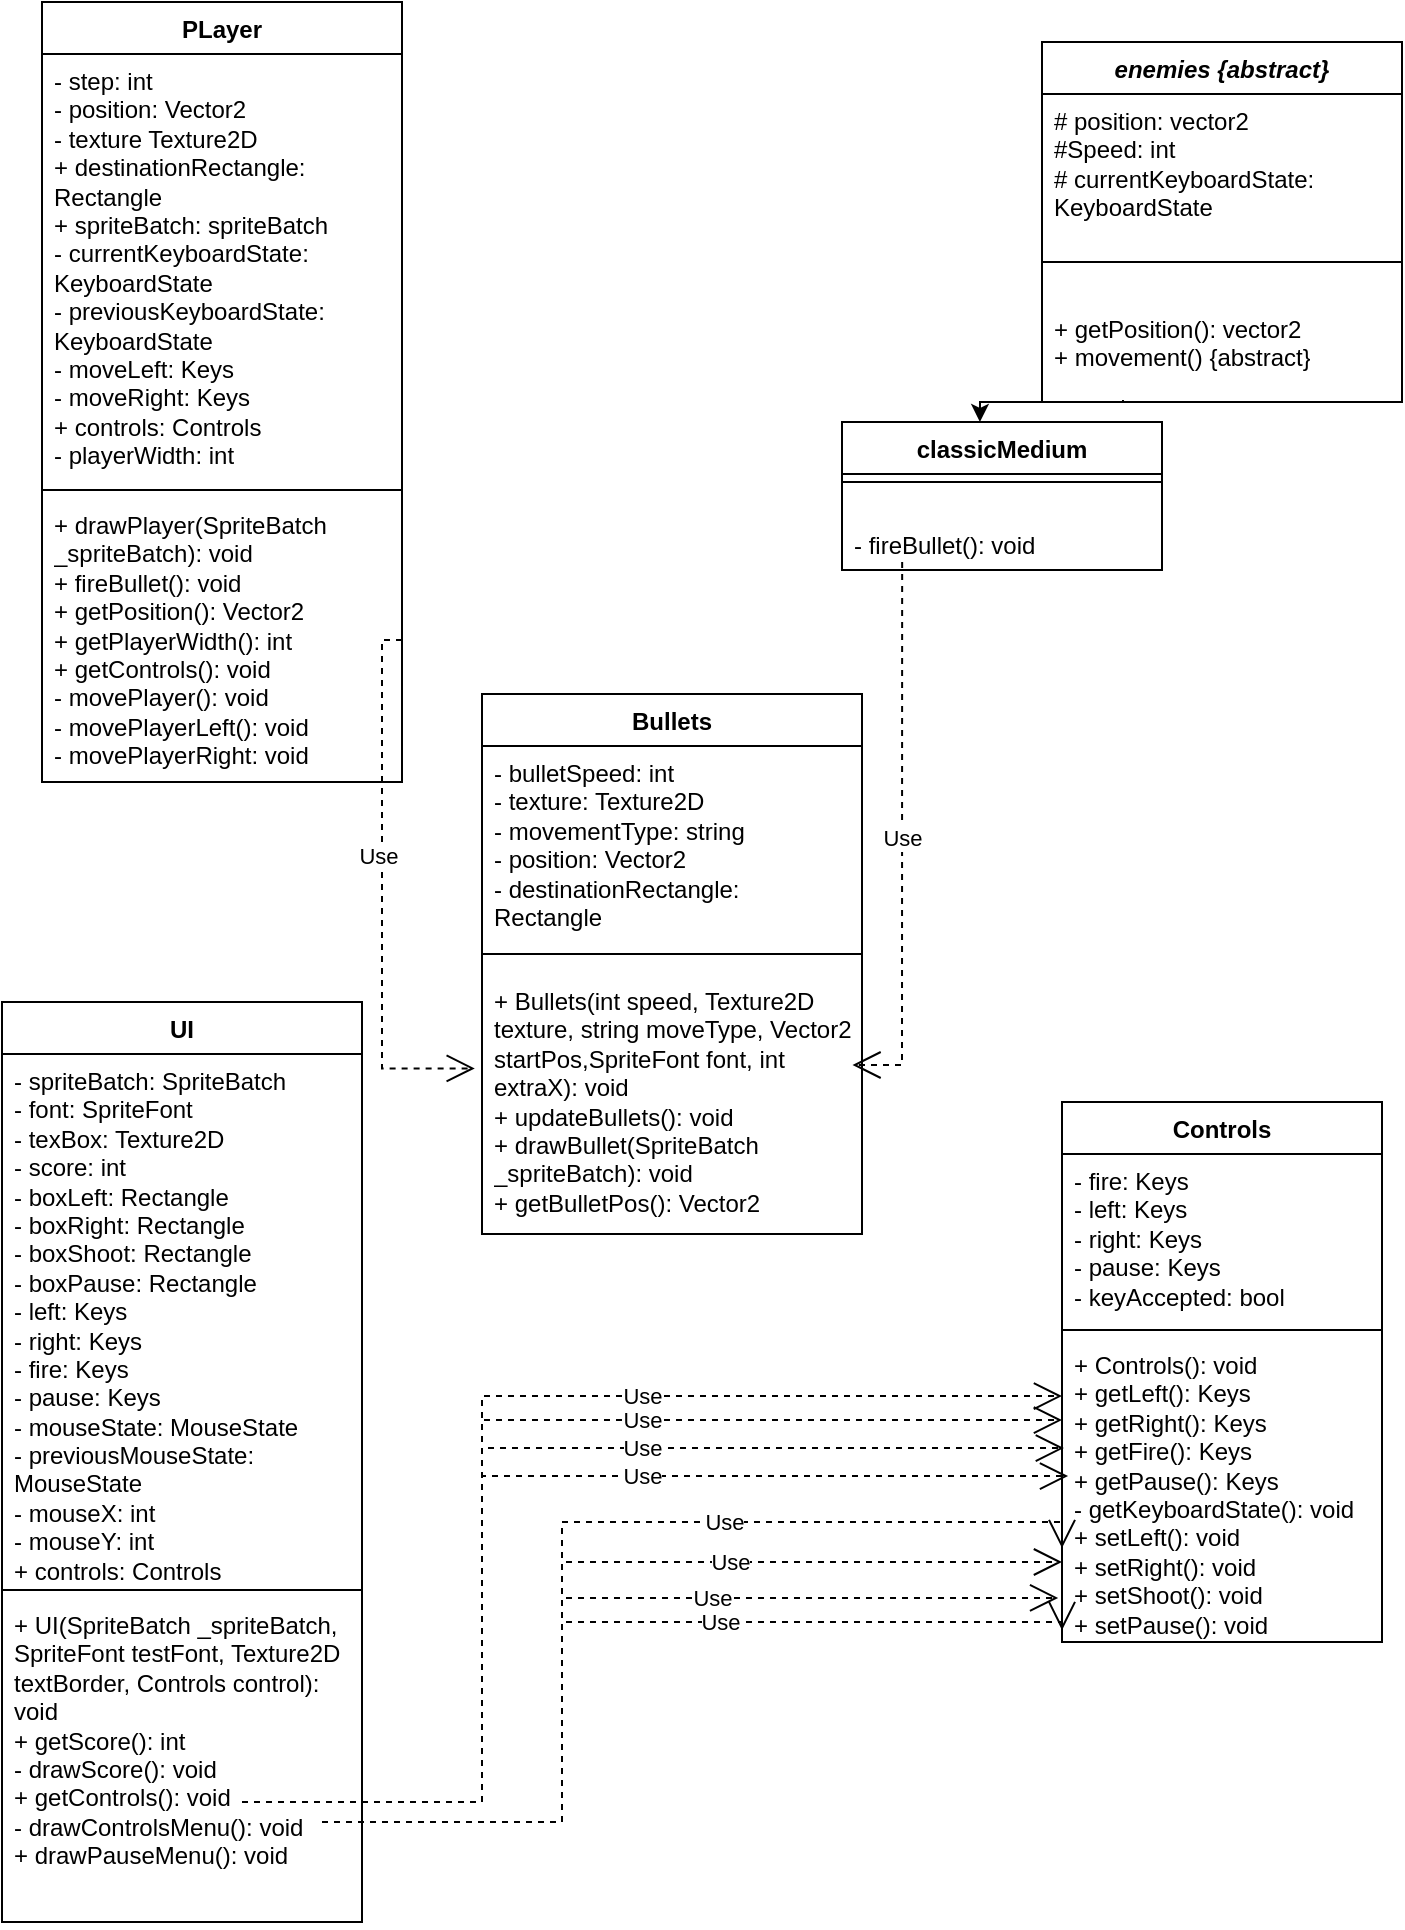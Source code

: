 <mxfile version="24.7.7">
  <diagram name="Page-1" id="3UHZmM7Ke-vPty7Pjn6x">
    <mxGraphModel dx="1434" dy="1922" grid="1" gridSize="10" guides="1" tooltips="1" connect="1" arrows="1" fold="1" page="1" pageScale="1" pageWidth="827" pageHeight="1169" math="0" shadow="0">
      <root>
        <mxCell id="0" />
        <mxCell id="1" parent="0" />
        <mxCell id="aG3-FBEn-xcIMeHSPdLN-6" value="" style="endArrow=classic;html=1;rounded=0;exitX=0.225;exitY=0.98;exitDx=0;exitDy=0;exitPerimeter=0;entryX=0.431;entryY=0;entryDx=0;entryDy=0;entryPerimeter=0;edgeStyle=orthogonalEdgeStyle;" parent="1" source="aG3-FBEn-xcIMeHSPdLN-17" target="aG3-FBEn-xcIMeHSPdLN-2" edge="1">
          <mxGeometry width="50" height="50" relative="1" as="geometry">
            <mxPoint x="530" y="270" as="sourcePoint" />
            <mxPoint x="570" y="200" as="targetPoint" />
            <Array as="points">
              <mxPoint x="581" y="190" />
              <mxPoint x="509" y="190" />
            </Array>
          </mxGeometry>
        </mxCell>
        <mxCell id="aG3-FBEn-xcIMeHSPdLN-2" value="classicMedium" style="swimlane;fontStyle=1;align=center;verticalAlign=top;childLayout=stackLayout;horizontal=1;startSize=26;horizontalStack=0;resizeParent=1;resizeParentMax=0;resizeLast=0;collapsible=1;marginBottom=0;whiteSpace=wrap;html=1;" parent="1" vertex="1">
          <mxGeometry x="440" y="200" width="160" height="74" as="geometry" />
        </mxCell>
        <mxCell id="aG3-FBEn-xcIMeHSPdLN-4" value="" style="line;strokeWidth=1;fillColor=none;align=left;verticalAlign=middle;spacingTop=-1;spacingLeft=3;spacingRight=3;rotatable=0;labelPosition=right;points=[];portConstraint=eastwest;strokeColor=inherit;" parent="aG3-FBEn-xcIMeHSPdLN-2" vertex="1">
          <mxGeometry y="26" width="160" height="8" as="geometry" />
        </mxCell>
        <mxCell id="aG3-FBEn-xcIMeHSPdLN-5" value="&lt;div&gt;&lt;br&gt;&lt;/div&gt;&lt;div&gt;- fireBullet(): void&lt;br&gt;&lt;/div&gt;" style="text;strokeColor=none;fillColor=none;align=left;verticalAlign=top;spacingLeft=4;spacingRight=4;overflow=hidden;rotatable=0;points=[[0,0.5],[1,0.5]];portConstraint=eastwest;whiteSpace=wrap;html=1;" parent="aG3-FBEn-xcIMeHSPdLN-2" vertex="1">
          <mxGeometry y="34" width="160" height="40" as="geometry" />
        </mxCell>
        <mxCell id="aG3-FBEn-xcIMeHSPdLN-14" value="&lt;i&gt;enemies {abstract}&lt;/i&gt;" style="swimlane;fontStyle=1;align=center;verticalAlign=top;childLayout=stackLayout;horizontal=1;startSize=26;horizontalStack=0;resizeParent=1;resizeParentMax=0;resizeLast=0;collapsible=1;marginBottom=0;whiteSpace=wrap;html=1;" parent="1" vertex="1">
          <mxGeometry x="540" y="10" width="180" height="180" as="geometry" />
        </mxCell>
        <mxCell id="aG3-FBEn-xcIMeHSPdLN-15" value="&lt;div&gt;# position: vector2&lt;/div&gt;&lt;div&gt;#Speed: int&lt;br&gt;&lt;/div&gt;&lt;div&gt;# currentKeyboardState: KeyboardState&lt;br&gt;&lt;/div&gt;&lt;div&gt;# oldKeyboardState: KeyboardState&lt;br&gt;&lt;/div&gt;" style="text;strokeColor=none;fillColor=none;align=left;verticalAlign=top;spacingLeft=4;spacingRight=4;overflow=hidden;rotatable=0;points=[[0,0.5],[1,0.5]];portConstraint=eastwest;whiteSpace=wrap;html=1;" parent="aG3-FBEn-xcIMeHSPdLN-14" vertex="1">
          <mxGeometry y="26" width="180" height="64" as="geometry" />
        </mxCell>
        <mxCell id="aG3-FBEn-xcIMeHSPdLN-16" value="" style="line;strokeWidth=1;fillColor=none;align=left;verticalAlign=middle;spacingTop=-1;spacingLeft=3;spacingRight=3;rotatable=0;labelPosition=right;points=[];portConstraint=eastwest;strokeColor=inherit;" parent="aG3-FBEn-xcIMeHSPdLN-14" vertex="1">
          <mxGeometry y="90" width="180" height="40" as="geometry" />
        </mxCell>
        <mxCell id="aG3-FBEn-xcIMeHSPdLN-17" value="+ getPosition(): vector2&lt;div&gt;+ movement() {abstract}&lt;/div&gt;" style="text;strokeColor=none;fillColor=none;align=left;verticalAlign=top;spacingLeft=4;spacingRight=4;overflow=hidden;rotatable=0;points=[[0,0.5],[1,0.5]];portConstraint=eastwest;whiteSpace=wrap;html=1;" parent="aG3-FBEn-xcIMeHSPdLN-14" vertex="1">
          <mxGeometry y="130" width="180" height="50" as="geometry" />
        </mxCell>
        <mxCell id="20v84tuSXwCvoqjZslGX-1" value="UI" style="swimlane;fontStyle=1;align=center;verticalAlign=top;childLayout=stackLayout;horizontal=1;startSize=26;horizontalStack=0;resizeParent=1;resizeParentMax=0;resizeLast=0;collapsible=1;marginBottom=0;whiteSpace=wrap;html=1;" parent="1" vertex="1">
          <mxGeometry x="20" y="490" width="180" height="460" as="geometry" />
        </mxCell>
        <mxCell id="20v84tuSXwCvoqjZslGX-2" value="&lt;div&gt;- spriteBatch: SpriteBatch&lt;/div&gt;&lt;div&gt;- font: SpriteFont&lt;br&gt;&lt;/div&gt;&lt;div&gt;- texBox: Texture2D&lt;br&gt;&lt;/div&gt;&lt;div&gt;- score: int&lt;/div&gt;&lt;div&gt;- boxLeft: Rectangle&lt;/div&gt;&lt;div&gt;- boxRight: Rectangle&lt;/div&gt;&lt;div&gt;- boxShoot: Rectangle&lt;/div&gt;&lt;div&gt;- boxPause: Rectangle&lt;/div&gt;&lt;div&gt;- left: Keys&lt;/div&gt;&lt;div&gt;- right: Keys&lt;/div&gt;&lt;div&gt;- fire: Keys&lt;/div&gt;&lt;div&gt;- pause: Keys&lt;/div&gt;&lt;div&gt;- mouseState: MouseState&lt;/div&gt;&lt;div&gt;- previousMouseState: MouseState&lt;/div&gt;&lt;div&gt;- mouseX: int&lt;/div&gt;&lt;div&gt;- mouseY: int&lt;/div&gt;&lt;div&gt;+ controls: Controls&lt;br&gt;&lt;/div&gt;" style="text;strokeColor=none;fillColor=none;align=left;verticalAlign=top;spacingLeft=4;spacingRight=4;overflow=hidden;rotatable=0;points=[[0,0.5],[1,0.5]];portConstraint=eastwest;whiteSpace=wrap;html=1;" parent="20v84tuSXwCvoqjZslGX-1" vertex="1">
          <mxGeometry y="26" width="180" height="264" as="geometry" />
        </mxCell>
        <mxCell id="20v84tuSXwCvoqjZslGX-3" value="" style="line;strokeWidth=1;fillColor=none;align=left;verticalAlign=middle;spacingTop=-1;spacingLeft=3;spacingRight=3;rotatable=0;labelPosition=right;points=[];portConstraint=eastwest;strokeColor=inherit;" parent="20v84tuSXwCvoqjZslGX-1" vertex="1">
          <mxGeometry y="290" width="180" height="8" as="geometry" />
        </mxCell>
        <mxCell id="20v84tuSXwCvoqjZslGX-4" value="&lt;div&gt;+ UI(SpriteBatch _spriteBatch, SpriteFont testFont, Texture2D textBorder, Controls control): void&lt;br&gt;&lt;/div&gt;&lt;div&gt;+ getScore(): int&lt;/div&gt;&lt;div&gt;- drawScore(): void&lt;br&gt;&lt;/div&gt;&lt;div&gt;+ getControls(): void&lt;/div&gt;&lt;div&gt;- drawControlsMenu(): void&lt;/div&gt;&lt;div&gt;+ drawPauseMenu(): void&lt;br&gt;&lt;/div&gt;" style="text;strokeColor=none;fillColor=none;align=left;verticalAlign=top;spacingLeft=4;spacingRight=4;overflow=hidden;rotatable=0;points=[[0,0.5],[1,0.5]];portConstraint=eastwest;whiteSpace=wrap;html=1;" parent="20v84tuSXwCvoqjZslGX-1" vertex="1">
          <mxGeometry y="298" width="180" height="162" as="geometry" />
        </mxCell>
        <mxCell id="zVuvv38M6NZ8cvIJo6XP-5" value="Use" style="endArrow=open;endSize=12;dashed=1;html=1;rounded=0;entryX=0;entryY=0.191;entryDx=0;entryDy=0;entryPerimeter=0;edgeStyle=orthogonalEdgeStyle;" edge="1" parent="20v84tuSXwCvoqjZslGX-1" target="zVuvv38M6NZ8cvIJo6XP-4">
          <mxGeometry x="0.315" width="160" relative="1" as="geometry">
            <mxPoint x="120" y="400" as="sourcePoint" />
            <mxPoint x="280" y="400" as="targetPoint" />
            <Array as="points">
              <mxPoint x="240" y="400" />
              <mxPoint x="240" y="197" />
            </Array>
            <mxPoint as="offset" />
          </mxGeometry>
        </mxCell>
        <mxCell id="zVuvv38M6NZ8cvIJo6XP-7" value="Use" style="endArrow=open;endSize=12;dashed=1;html=1;rounded=0;entryX=0.006;entryY=0.362;entryDx=0;entryDy=0;entryPerimeter=0;edgeStyle=orthogonalEdgeStyle;" edge="1" parent="20v84tuSXwCvoqjZslGX-1" target="zVuvv38M6NZ8cvIJo6XP-4">
          <mxGeometry x="0.282" width="160" relative="1" as="geometry">
            <mxPoint x="120" y="400" as="sourcePoint" />
            <mxPoint x="280" y="400" as="targetPoint" />
            <Array as="points">
              <mxPoint x="240" y="400" />
              <mxPoint x="240" y="223" />
            </Array>
            <mxPoint as="offset" />
          </mxGeometry>
        </mxCell>
        <mxCell id="zVuvv38M6NZ8cvIJo6XP-9" value="Use" style="endArrow=open;endSize=12;dashed=1;html=1;rounded=0;entryX=0.019;entryY=0.454;entryDx=0;entryDy=0;entryPerimeter=0;edgeStyle=orthogonalEdgeStyle;" edge="1" parent="20v84tuSXwCvoqjZslGX-1" target="zVuvv38M6NZ8cvIJo6XP-4">
          <mxGeometry x="0.26" width="160" relative="1" as="geometry">
            <mxPoint x="120" y="400" as="sourcePoint" />
            <mxPoint x="280" y="400" as="targetPoint" />
            <Array as="points">
              <mxPoint x="240" y="400" />
              <mxPoint x="240" y="237" />
            </Array>
            <mxPoint as="offset" />
          </mxGeometry>
        </mxCell>
        <mxCell id="jiuZyo9_bgGgw_j3xlU9-1" value="PLayer" style="swimlane;fontStyle=1;align=center;verticalAlign=top;childLayout=stackLayout;horizontal=1;startSize=26;horizontalStack=0;resizeParent=1;resizeParentMax=0;resizeLast=0;collapsible=1;marginBottom=0;whiteSpace=wrap;html=1;" parent="1" vertex="1">
          <mxGeometry x="40" y="-10" width="180" height="390" as="geometry" />
        </mxCell>
        <mxCell id="jiuZyo9_bgGgw_j3xlU9-2" value="&lt;div&gt;- step: int&lt;/div&gt;&lt;div&gt;- position: Vector2&lt;/div&gt;&lt;div&gt;- texture Texture2D&lt;/div&gt;&lt;div&gt;+ destinationRectangle: Rectangle&lt;/div&gt;&lt;div&gt;+ spriteBatch: spriteBatch&lt;/div&gt;&lt;div&gt;- currentKeyboardState: KeyboardState&lt;/div&gt;&lt;div&gt;- previousKeyboardState: KeyboardState&lt;/div&gt;&lt;div&gt;- moveLeft: Keys&lt;br&gt;&lt;/div&gt;&lt;div&gt;- moveRight: Keys&lt;/div&gt;&lt;div&gt;+ controls: Controls&lt;/div&gt;&lt;div&gt;- playerWidth: int&lt;br&gt;&lt;/div&gt;" style="text;strokeColor=none;fillColor=none;align=left;verticalAlign=top;spacingLeft=4;spacingRight=4;overflow=hidden;rotatable=0;points=[[0,0.5],[1,0.5]];portConstraint=eastwest;whiteSpace=wrap;html=1;" parent="jiuZyo9_bgGgw_j3xlU9-1" vertex="1">
          <mxGeometry y="26" width="180" height="214" as="geometry" />
        </mxCell>
        <mxCell id="jiuZyo9_bgGgw_j3xlU9-3" value="" style="line;strokeWidth=1;fillColor=none;align=left;verticalAlign=middle;spacingTop=-1;spacingLeft=3;spacingRight=3;rotatable=0;labelPosition=right;points=[];portConstraint=eastwest;strokeColor=inherit;" parent="jiuZyo9_bgGgw_j3xlU9-1" vertex="1">
          <mxGeometry y="240" width="180" height="8" as="geometry" />
        </mxCell>
        <mxCell id="jiuZyo9_bgGgw_j3xlU9-4" value="&lt;div&gt;+ drawPlayer(SpriteBatch _spriteBatch): void&lt;/div&gt;&lt;div&gt;+ fireBullet(): void&lt;/div&gt;&lt;div&gt;+ getPosition(): Vector2&lt;/div&gt;&lt;div&gt;+ getPlayerWidth(): int&lt;/div&gt;&lt;div&gt;+ getControls(): void&lt;/div&gt;&lt;div&gt;- movePlayer(): void&lt;/div&gt;&lt;div&gt;- movePlayerLeft(): void&lt;/div&gt;&lt;div&gt;- movePlayerRight: void&lt;br&gt;&lt;/div&gt;" style="text;strokeColor=none;fillColor=none;align=left;verticalAlign=top;spacingLeft=4;spacingRight=4;overflow=hidden;rotatable=0;points=[[0,0.5],[1,0.5]];portConstraint=eastwest;whiteSpace=wrap;html=1;" parent="jiuZyo9_bgGgw_j3xlU9-1" vertex="1">
          <mxGeometry y="248" width="180" height="142" as="geometry" />
        </mxCell>
        <mxCell id="jiuZyo9_bgGgw_j3xlU9-5" value="Bullets" style="swimlane;fontStyle=1;align=center;verticalAlign=top;childLayout=stackLayout;horizontal=1;startSize=26;horizontalStack=0;resizeParent=1;resizeParentMax=0;resizeLast=0;collapsible=1;marginBottom=0;whiteSpace=wrap;html=1;" parent="1" vertex="1">
          <mxGeometry x="260" y="336" width="190" height="270" as="geometry" />
        </mxCell>
        <mxCell id="jiuZyo9_bgGgw_j3xlU9-6" value="&lt;div&gt;- bulletSpeed: int&lt;/div&gt;&lt;div&gt;- texture: Texture2D&lt;/div&gt;&lt;div&gt;- movementType: string&lt;/div&gt;&lt;div&gt;- position: Vector2&lt;/div&gt;&lt;div&gt;- destinationRectangle: Rectangle&lt;br&gt;&lt;/div&gt;" style="text;strokeColor=none;fillColor=none;align=left;verticalAlign=top;spacingLeft=4;spacingRight=4;overflow=hidden;rotatable=0;points=[[0,0.5],[1,0.5]];portConstraint=eastwest;whiteSpace=wrap;html=1;" parent="jiuZyo9_bgGgw_j3xlU9-5" vertex="1">
          <mxGeometry y="26" width="190" height="94" as="geometry" />
        </mxCell>
        <mxCell id="jiuZyo9_bgGgw_j3xlU9-7" value="" style="line;strokeWidth=1;fillColor=none;align=left;verticalAlign=middle;spacingTop=-1;spacingLeft=3;spacingRight=3;rotatable=0;labelPosition=right;points=[];portConstraint=eastwest;strokeColor=inherit;" parent="jiuZyo9_bgGgw_j3xlU9-5" vertex="1">
          <mxGeometry y="120" width="190" height="20" as="geometry" />
        </mxCell>
        <mxCell id="jiuZyo9_bgGgw_j3xlU9-8" value="&lt;div&gt;+ Bullets(int speed, Texture2D texture, string moveType, Vector2 startPos,SpriteFont font, int extraX): void&lt;/div&gt;&lt;div&gt;+ updateBullets(): void&lt;br&gt;&lt;/div&gt;&lt;div&gt;+ drawBullet(SpriteBatch _spriteBatch): void&lt;/div&gt;&lt;div&gt;+ getBulletPos(): Vector2&lt;br&gt;&lt;/div&gt;" style="text;strokeColor=none;fillColor=none;align=left;verticalAlign=top;spacingLeft=4;spacingRight=4;overflow=hidden;rotatable=0;points=[[0,0.5],[1,0.5]];portConstraint=eastwest;whiteSpace=wrap;html=1;" parent="jiuZyo9_bgGgw_j3xlU9-5" vertex="1">
          <mxGeometry y="140" width="190" height="130" as="geometry" />
        </mxCell>
        <mxCell id="jiuZyo9_bgGgw_j3xlU9-9" value="Use" style="endArrow=open;endSize=12;dashed=1;html=1;rounded=0;exitX=1;exitY=0.5;exitDx=0;exitDy=0;flowAnimation=0;shadow=0;jumpStyle=none;edgeStyle=elbowEdgeStyle;entryX=-0.019;entryY=0.363;entryDx=0;entryDy=0;entryPerimeter=0;" parent="1" source="jiuZyo9_bgGgw_j3xlU9-4" target="jiuZyo9_bgGgw_j3xlU9-8" edge="1">
          <mxGeometry x="-0.133" y="-2" width="160" relative="1" as="geometry">
            <mxPoint x="230" y="160" as="sourcePoint" />
            <mxPoint x="260" y="400" as="targetPoint" />
            <Array as="points">
              <mxPoint x="210" y="280" />
            </Array>
            <mxPoint as="offset" />
          </mxGeometry>
        </mxCell>
        <mxCell id="jiuZyo9_bgGgw_j3xlU9-10" value="Use" style="endArrow=open;endSize=12;dashed=1;html=1;rounded=0;edgeStyle=elbowEdgeStyle;entryX=0.975;entryY=0.35;entryDx=0;entryDy=0;entryPerimeter=0;exitX=0.188;exitY=0.9;exitDx=0;exitDy=0;exitPerimeter=0;" parent="1" source="aG3-FBEn-xcIMeHSPdLN-5" target="jiuZyo9_bgGgw_j3xlU9-8" edge="1">
          <mxGeometry width="160" relative="1" as="geometry">
            <mxPoint x="470" y="280" as="sourcePoint" />
            <mxPoint x="420" y="410" as="targetPoint" />
            <Array as="points">
              <mxPoint x="470" y="400" />
            </Array>
          </mxGeometry>
        </mxCell>
        <mxCell id="zVuvv38M6NZ8cvIJo6XP-1" value="Controls" style="swimlane;fontStyle=1;align=center;verticalAlign=top;childLayout=stackLayout;horizontal=1;startSize=26;horizontalStack=0;resizeParent=1;resizeParentMax=0;resizeLast=0;collapsible=1;marginBottom=0;whiteSpace=wrap;html=1;" vertex="1" parent="1">
          <mxGeometry x="550" y="540" width="160" height="270" as="geometry" />
        </mxCell>
        <mxCell id="zVuvv38M6NZ8cvIJo6XP-2" value="&lt;div&gt;- fire: Keys&lt;/div&gt;&lt;div&gt;- left: Keys&lt;/div&gt;&lt;div&gt;- right: Keys&lt;/div&gt;&lt;div&gt;- pause: Keys&lt;/div&gt;&lt;div&gt;- keyAccepted: bool&lt;br&gt;&lt;/div&gt;" style="text;strokeColor=none;fillColor=none;align=left;verticalAlign=top;spacingLeft=4;spacingRight=4;overflow=hidden;rotatable=0;points=[[0,0.5],[1,0.5]];portConstraint=eastwest;whiteSpace=wrap;html=1;" vertex="1" parent="zVuvv38M6NZ8cvIJo6XP-1">
          <mxGeometry y="26" width="160" height="84" as="geometry" />
        </mxCell>
        <mxCell id="zVuvv38M6NZ8cvIJo6XP-3" value="" style="line;strokeWidth=1;fillColor=none;align=left;verticalAlign=middle;spacingTop=-1;spacingLeft=3;spacingRight=3;rotatable=0;labelPosition=right;points=[];portConstraint=eastwest;strokeColor=inherit;" vertex="1" parent="zVuvv38M6NZ8cvIJo6XP-1">
          <mxGeometry y="110" width="160" height="8" as="geometry" />
        </mxCell>
        <mxCell id="zVuvv38M6NZ8cvIJo6XP-4" value="&lt;div&gt;+ Controls(): void&lt;/div&gt;&lt;div&gt;+ getLeft(): Keys&lt;/div&gt;&lt;div&gt;+ getRight(): Keys&lt;/div&gt;&lt;div&gt;+ getFire(): Keys&lt;/div&gt;&lt;div&gt;+ getPause(): Keys&lt;/div&gt;&lt;div&gt;- getKeyboardState(): void&lt;/div&gt;&lt;div&gt;+ setLeft(): void&lt;/div&gt;&lt;div&gt;+ setRight(): void&lt;/div&gt;&lt;div&gt;+ setShoot(): void&lt;/div&gt;&lt;div&gt;+ setPause(): void&lt;br&gt;&lt;/div&gt;" style="text;strokeColor=none;fillColor=none;align=left;verticalAlign=top;spacingLeft=4;spacingRight=4;overflow=hidden;rotatable=0;points=[[0,0.5],[1,0.5]];portConstraint=eastwest;whiteSpace=wrap;html=1;" vertex="1" parent="zVuvv38M6NZ8cvIJo6XP-1">
          <mxGeometry y="118" width="160" height="152" as="geometry" />
        </mxCell>
        <mxCell id="zVuvv38M6NZ8cvIJo6XP-6" value="Use" style="endArrow=open;endSize=12;dashed=1;html=1;rounded=0;entryX=0;entryY=0.27;entryDx=0;entryDy=0;entryPerimeter=0;edgeStyle=orthogonalEdgeStyle;" edge="1" parent="1" target="zVuvv38M6NZ8cvIJo6XP-4">
          <mxGeometry x="0.127" width="160" relative="1" as="geometry">
            <mxPoint x="260" y="890" as="sourcePoint" />
            <mxPoint x="450" y="860" as="targetPoint" />
            <Array as="points">
              <mxPoint x="260" y="699" />
            </Array>
            <mxPoint as="offset" />
          </mxGeometry>
        </mxCell>
        <mxCell id="zVuvv38M6NZ8cvIJo6XP-10" value="Use" style="endArrow=open;endSize=12;dashed=1;html=1;rounded=0;entryX=0;entryY=0.691;entryDx=0;entryDy=0;entryPerimeter=0;edgeStyle=orthogonalEdgeStyle;" edge="1" parent="1" target="zVuvv38M6NZ8cvIJo6XP-4">
          <mxGeometry x="0.315" width="160" relative="1" as="geometry">
            <mxPoint x="180" y="900" as="sourcePoint" />
            <mxPoint x="590" y="697" as="targetPoint" />
            <Array as="points">
              <mxPoint x="300" y="900" />
              <mxPoint x="300" y="750" />
              <mxPoint x="550" y="750" />
            </Array>
            <mxPoint as="offset" />
          </mxGeometry>
        </mxCell>
        <mxCell id="zVuvv38M6NZ8cvIJo6XP-11" value="Use" style="endArrow=open;endSize=12;dashed=1;html=1;rounded=0;entryX=-0.012;entryY=0.855;entryDx=0;entryDy=0;entryPerimeter=0;edgeStyle=orthogonalEdgeStyle;" edge="1" parent="1" target="zVuvv38M6NZ8cvIJo6XP-4">
          <mxGeometry x="0.282" width="160" relative="1" as="geometry">
            <mxPoint x="180" y="900" as="sourcePoint" />
            <mxPoint x="591" y="723" as="targetPoint" />
            <Array as="points">
              <mxPoint x="300" y="900" />
              <mxPoint x="300" y="788" />
            </Array>
            <mxPoint as="offset" />
          </mxGeometry>
        </mxCell>
        <mxCell id="zVuvv38M6NZ8cvIJo6XP-12" value="Use" style="endArrow=open;endSize=12;dashed=1;html=1;rounded=0;entryX=0;entryY=0.961;entryDx=0;entryDy=0;entryPerimeter=0;edgeStyle=orthogonalEdgeStyle;" edge="1" parent="1" target="zVuvv38M6NZ8cvIJo6XP-4">
          <mxGeometry x="0.26" width="160" relative="1" as="geometry">
            <mxPoint x="180" y="900" as="sourcePoint" />
            <mxPoint x="593" y="737" as="targetPoint" />
            <Array as="points">
              <mxPoint x="300" y="900" />
              <mxPoint x="300" y="800" />
              <mxPoint x="550" y="800" />
            </Array>
            <mxPoint as="offset" />
          </mxGeometry>
        </mxCell>
        <mxCell id="zVuvv38M6NZ8cvIJo6XP-13" value="Use" style="endArrow=open;endSize=12;dashed=1;html=1;rounded=0;edgeStyle=orthogonalEdgeStyle;" edge="1" parent="1">
          <mxGeometry x="0.127" width="160" relative="1" as="geometry">
            <mxPoint x="300" y="900" as="sourcePoint" />
            <mxPoint x="550" y="770" as="targetPoint" />
            <Array as="points">
              <mxPoint x="300" y="770" />
            </Array>
            <mxPoint as="offset" />
          </mxGeometry>
        </mxCell>
      </root>
    </mxGraphModel>
  </diagram>
</mxfile>
